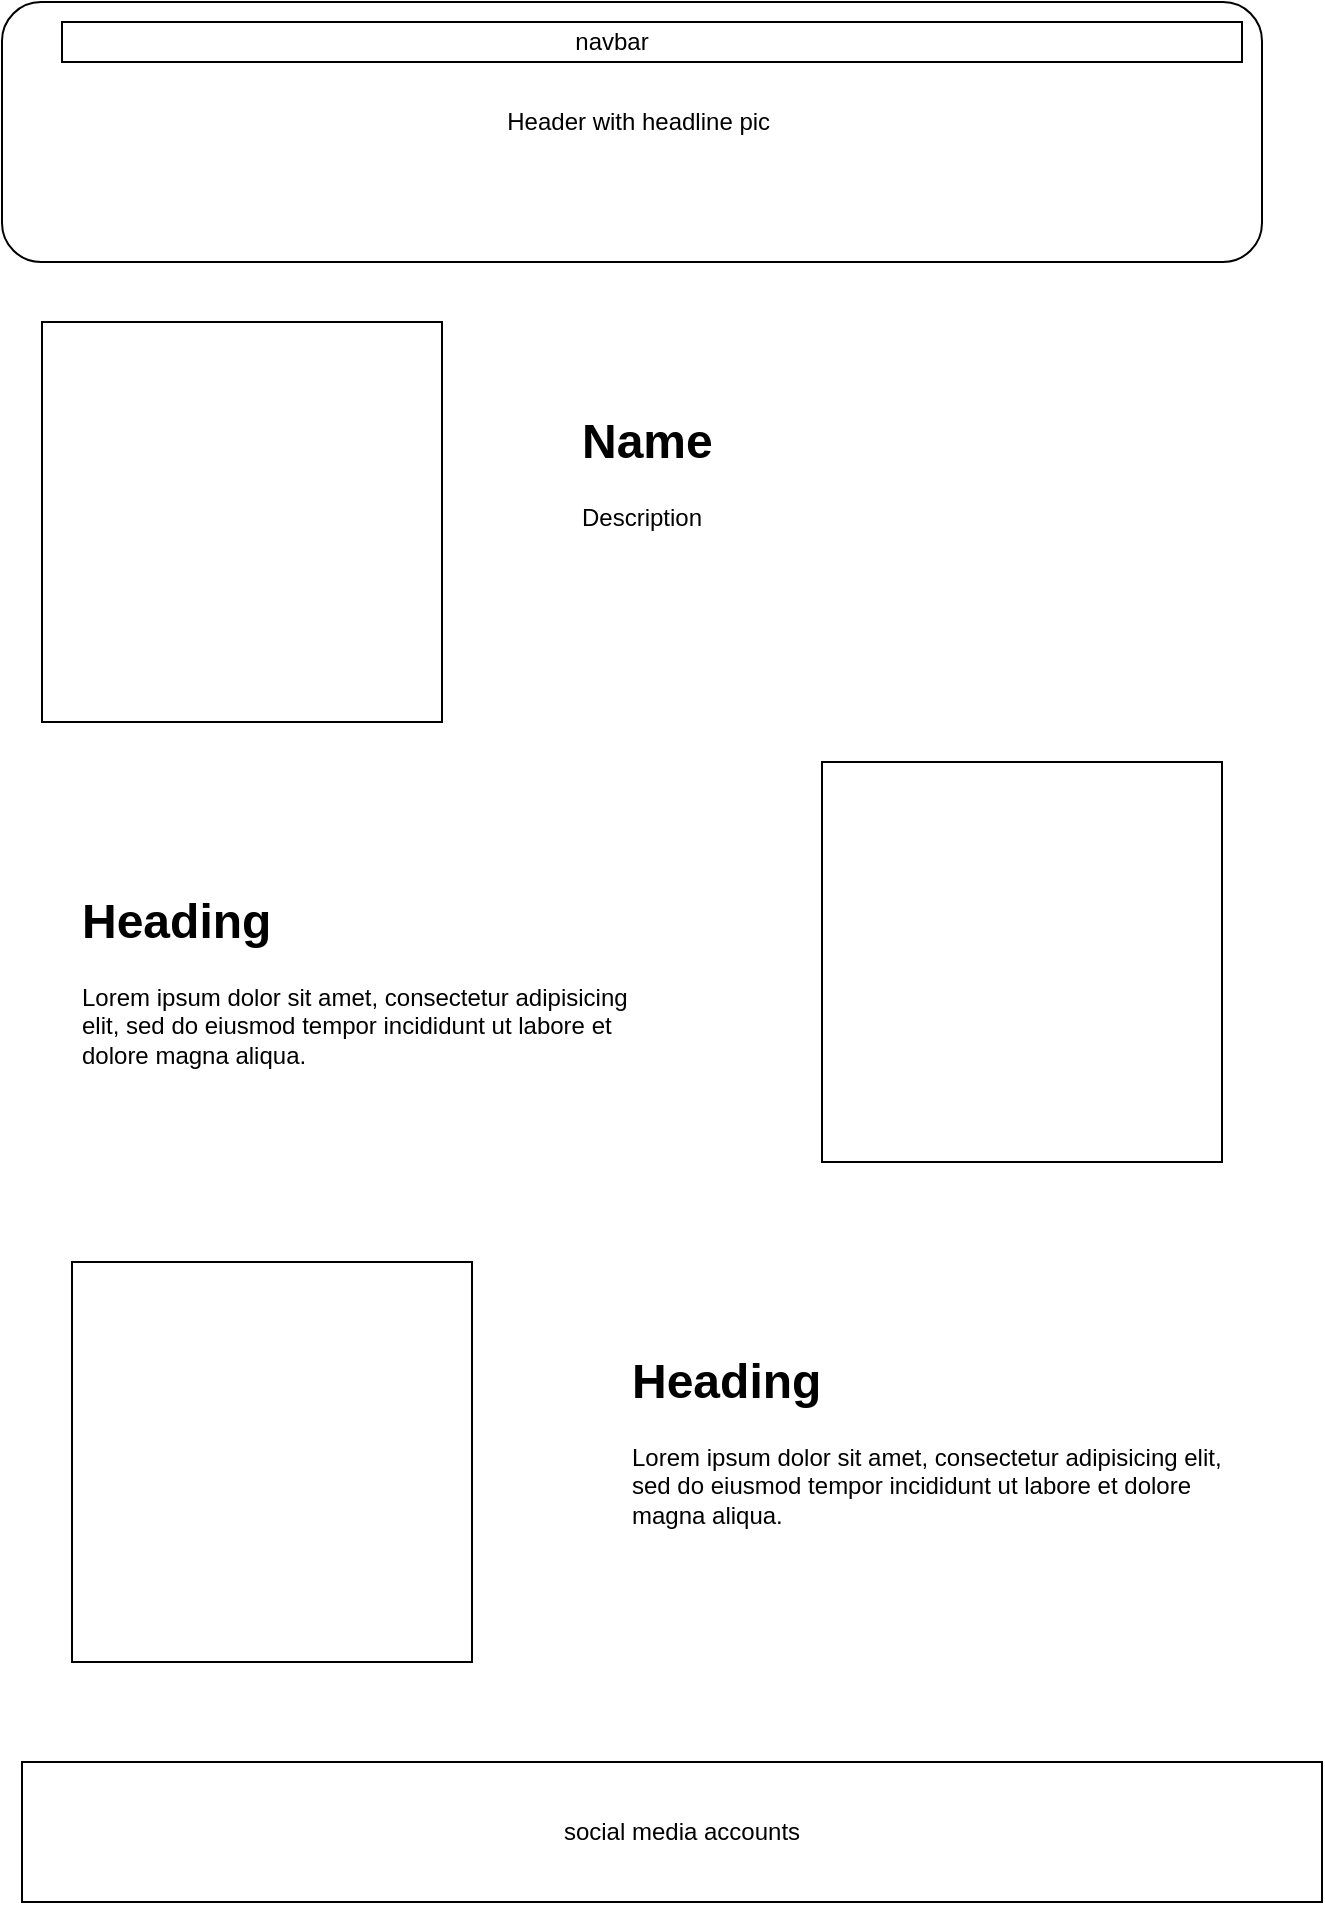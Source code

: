 <mxfile version="14.9.7" type="github" pages="2">
  <diagram id="DhbTiDD-omA8yab4KpwI" name="Page-1">
    <mxGraphModel dx="8471" dy="4386" grid="1" gridSize="10" guides="1" tooltips="1" connect="1" arrows="1" fold="1" page="1" pageScale="1" pageWidth="850" pageHeight="1100" math="0" shadow="0">
      <root>
        <mxCell id="0" />
        <mxCell id="1" parent="0" />
        <mxCell id="nSLUBxsoL67atv25bXu_-2" value="" style="rounded=1;whiteSpace=wrap;html=1;" vertex="1" parent="1">
          <mxGeometry x="140" y="110" width="630" height="130" as="geometry" />
        </mxCell>
        <mxCell id="nSLUBxsoL67atv25bXu_-5" value="Header with headline pic&amp;nbsp;" style="text;html=1;strokeColor=none;fillColor=none;align=center;verticalAlign=middle;whiteSpace=wrap;rounded=0;" vertex="1" parent="1">
          <mxGeometry x="360" y="160" width="200" height="20" as="geometry" />
        </mxCell>
        <mxCell id="nSLUBxsoL67atv25bXu_-6" value="" style="rounded=0;whiteSpace=wrap;html=1;" vertex="1" parent="1">
          <mxGeometry x="170" y="120" width="590" height="20" as="geometry" />
        </mxCell>
        <mxCell id="nSLUBxsoL67atv25bXu_-7" value="navbar" style="text;html=1;strokeColor=none;fillColor=none;align=center;verticalAlign=middle;whiteSpace=wrap;rounded=0;" vertex="1" parent="1">
          <mxGeometry x="425" y="120" width="40" height="20" as="geometry" />
        </mxCell>
        <mxCell id="nSLUBxsoL67atv25bXu_-8" value="" style="whiteSpace=wrap;html=1;aspect=fixed;" vertex="1" parent="1">
          <mxGeometry x="175" y="740" width="200" height="200" as="geometry" />
        </mxCell>
        <mxCell id="nSLUBxsoL67atv25bXu_-9" value="" style="whiteSpace=wrap;html=1;aspect=fixed;" vertex="1" parent="1">
          <mxGeometry x="160" y="270" width="200" height="200" as="geometry" />
        </mxCell>
        <mxCell id="nSLUBxsoL67atv25bXu_-10" value="" style="whiteSpace=wrap;html=1;aspect=fixed;" vertex="1" parent="1">
          <mxGeometry x="550" y="490" width="200" height="200" as="geometry" />
        </mxCell>
        <mxCell id="nSLUBxsoL67atv25bXu_-11" value="&lt;h1&gt;Name&amp;nbsp;&lt;/h1&gt;&lt;div&gt;Description&lt;/div&gt;" style="text;html=1;strokeColor=none;fillColor=none;spacing=5;spacingTop=-20;whiteSpace=wrap;overflow=hidden;rounded=0;" vertex="1" parent="1">
          <mxGeometry x="425" y="310" width="285" height="100" as="geometry" />
        </mxCell>
        <mxCell id="nSLUBxsoL67atv25bXu_-12" value="&lt;h1&gt;Heading&lt;/h1&gt;&lt;p&gt;Lorem ipsum dolor sit amet, consectetur adipisicing elit, sed do eiusmod tempor incididunt ut labore et dolore magna aliqua.&lt;/p&gt;" style="text;html=1;strokeColor=none;fillColor=none;spacing=5;spacingTop=-20;whiteSpace=wrap;overflow=hidden;rounded=0;" vertex="1" parent="1">
          <mxGeometry x="175" y="550" width="295" height="120" as="geometry" />
        </mxCell>
        <mxCell id="nSLUBxsoL67atv25bXu_-13" value="&lt;h1&gt;Heading&lt;/h1&gt;&lt;p&gt;Lorem ipsum dolor sit amet, consectetur adipisicing elit, sed do eiusmod tempor incididunt ut labore et dolore magna aliqua.&lt;/p&gt;" style="text;html=1;strokeColor=none;fillColor=none;spacing=5;spacingTop=-20;whiteSpace=wrap;overflow=hidden;rounded=0;" vertex="1" parent="1">
          <mxGeometry x="450" y="780" width="310" height="120" as="geometry" />
        </mxCell>
        <mxCell id="nSLUBxsoL67atv25bXu_-14" value="" style="rounded=0;whiteSpace=wrap;html=1;" vertex="1" parent="1">
          <mxGeometry x="150" y="990" width="650" height="70" as="geometry" />
        </mxCell>
        <mxCell id="nSLUBxsoL67atv25bXu_-15" value="social media accounts" style="text;html=1;strokeColor=none;fillColor=none;align=center;verticalAlign=middle;whiteSpace=wrap;rounded=0;" vertex="1" parent="1">
          <mxGeometry x="350" y="1015" width="260" height="20" as="geometry" />
        </mxCell>
      </root>
    </mxGraphModel>
  </diagram>
  <diagram name="Copy of Page-1" id="-xBUz5ih_4eZtzMQEWt2">
    <mxGraphModel dx="1694" dy="877" grid="1" gridSize="10" guides="1" tooltips="1" connect="1" arrows="1" fold="1" page="1" pageScale="1" pageWidth="850" pageHeight="1100" math="0" shadow="0">
      <root>
        <mxCell id="osxX45a4XJj7BfHR2Rj7-0" />
        <mxCell id="osxX45a4XJj7BfHR2Rj7-1" parent="osxX45a4XJj7BfHR2Rj7-0" />
        <mxCell id="osxX45a4XJj7BfHR2Rj7-4" value="" style="rounded=0;whiteSpace=wrap;html=1;" vertex="1" parent="osxX45a4XJj7BfHR2Rj7-1">
          <mxGeometry x="170" y="120" width="590" height="20" as="geometry" />
        </mxCell>
        <mxCell id="osxX45a4XJj7BfHR2Rj7-5" value="navbar" style="text;html=1;strokeColor=none;fillColor=none;align=center;verticalAlign=middle;whiteSpace=wrap;rounded=0;" vertex="1" parent="osxX45a4XJj7BfHR2Rj7-1">
          <mxGeometry x="425" y="120" width="40" height="20" as="geometry" />
        </mxCell>
        <mxCell id="osxX45a4XJj7BfHR2Rj7-12" value="" style="rounded=0;whiteSpace=wrap;html=1;" vertex="1" parent="osxX45a4XJj7BfHR2Rj7-1">
          <mxGeometry x="170" y="845" width="605" height="70" as="geometry" />
        </mxCell>
        <mxCell id="osxX45a4XJj7BfHR2Rj7-13" value="social media accounts" style="text;html=1;strokeColor=none;fillColor=none;align=center;verticalAlign=middle;whiteSpace=wrap;rounded=0;" vertex="1" parent="osxX45a4XJj7BfHR2Rj7-1">
          <mxGeometry x="335" y="870" width="260" height="20" as="geometry" />
        </mxCell>
        <mxCell id="osxX45a4XJj7BfHR2Rj7-14" value="" style="rounded=0;whiteSpace=wrap;html=1;" vertex="1" parent="osxX45a4XJj7BfHR2Rj7-1">
          <mxGeometry x="170" y="180" width="590" height="300" as="geometry" />
        </mxCell>
        <mxCell id="osxX45a4XJj7BfHR2Rj7-15" value="&lt;h1&gt;Heading&lt;/h1&gt;&lt;p&gt;Lorem ipsum dolor sit amet, consectetur adipisicing elit, sed do eiusmod tempor incididunt ut labore et dolore magna aliqua.&lt;/p&gt;" style="text;html=1;strokeColor=none;fillColor=none;spacing=5;spacingTop=-20;whiteSpace=wrap;overflow=hidden;rounded=0;" vertex="1" parent="osxX45a4XJj7BfHR2Rj7-1">
          <mxGeometry x="180" y="540" width="580" height="260" as="geometry" />
        </mxCell>
      </root>
    </mxGraphModel>
  </diagram>
</mxfile>
